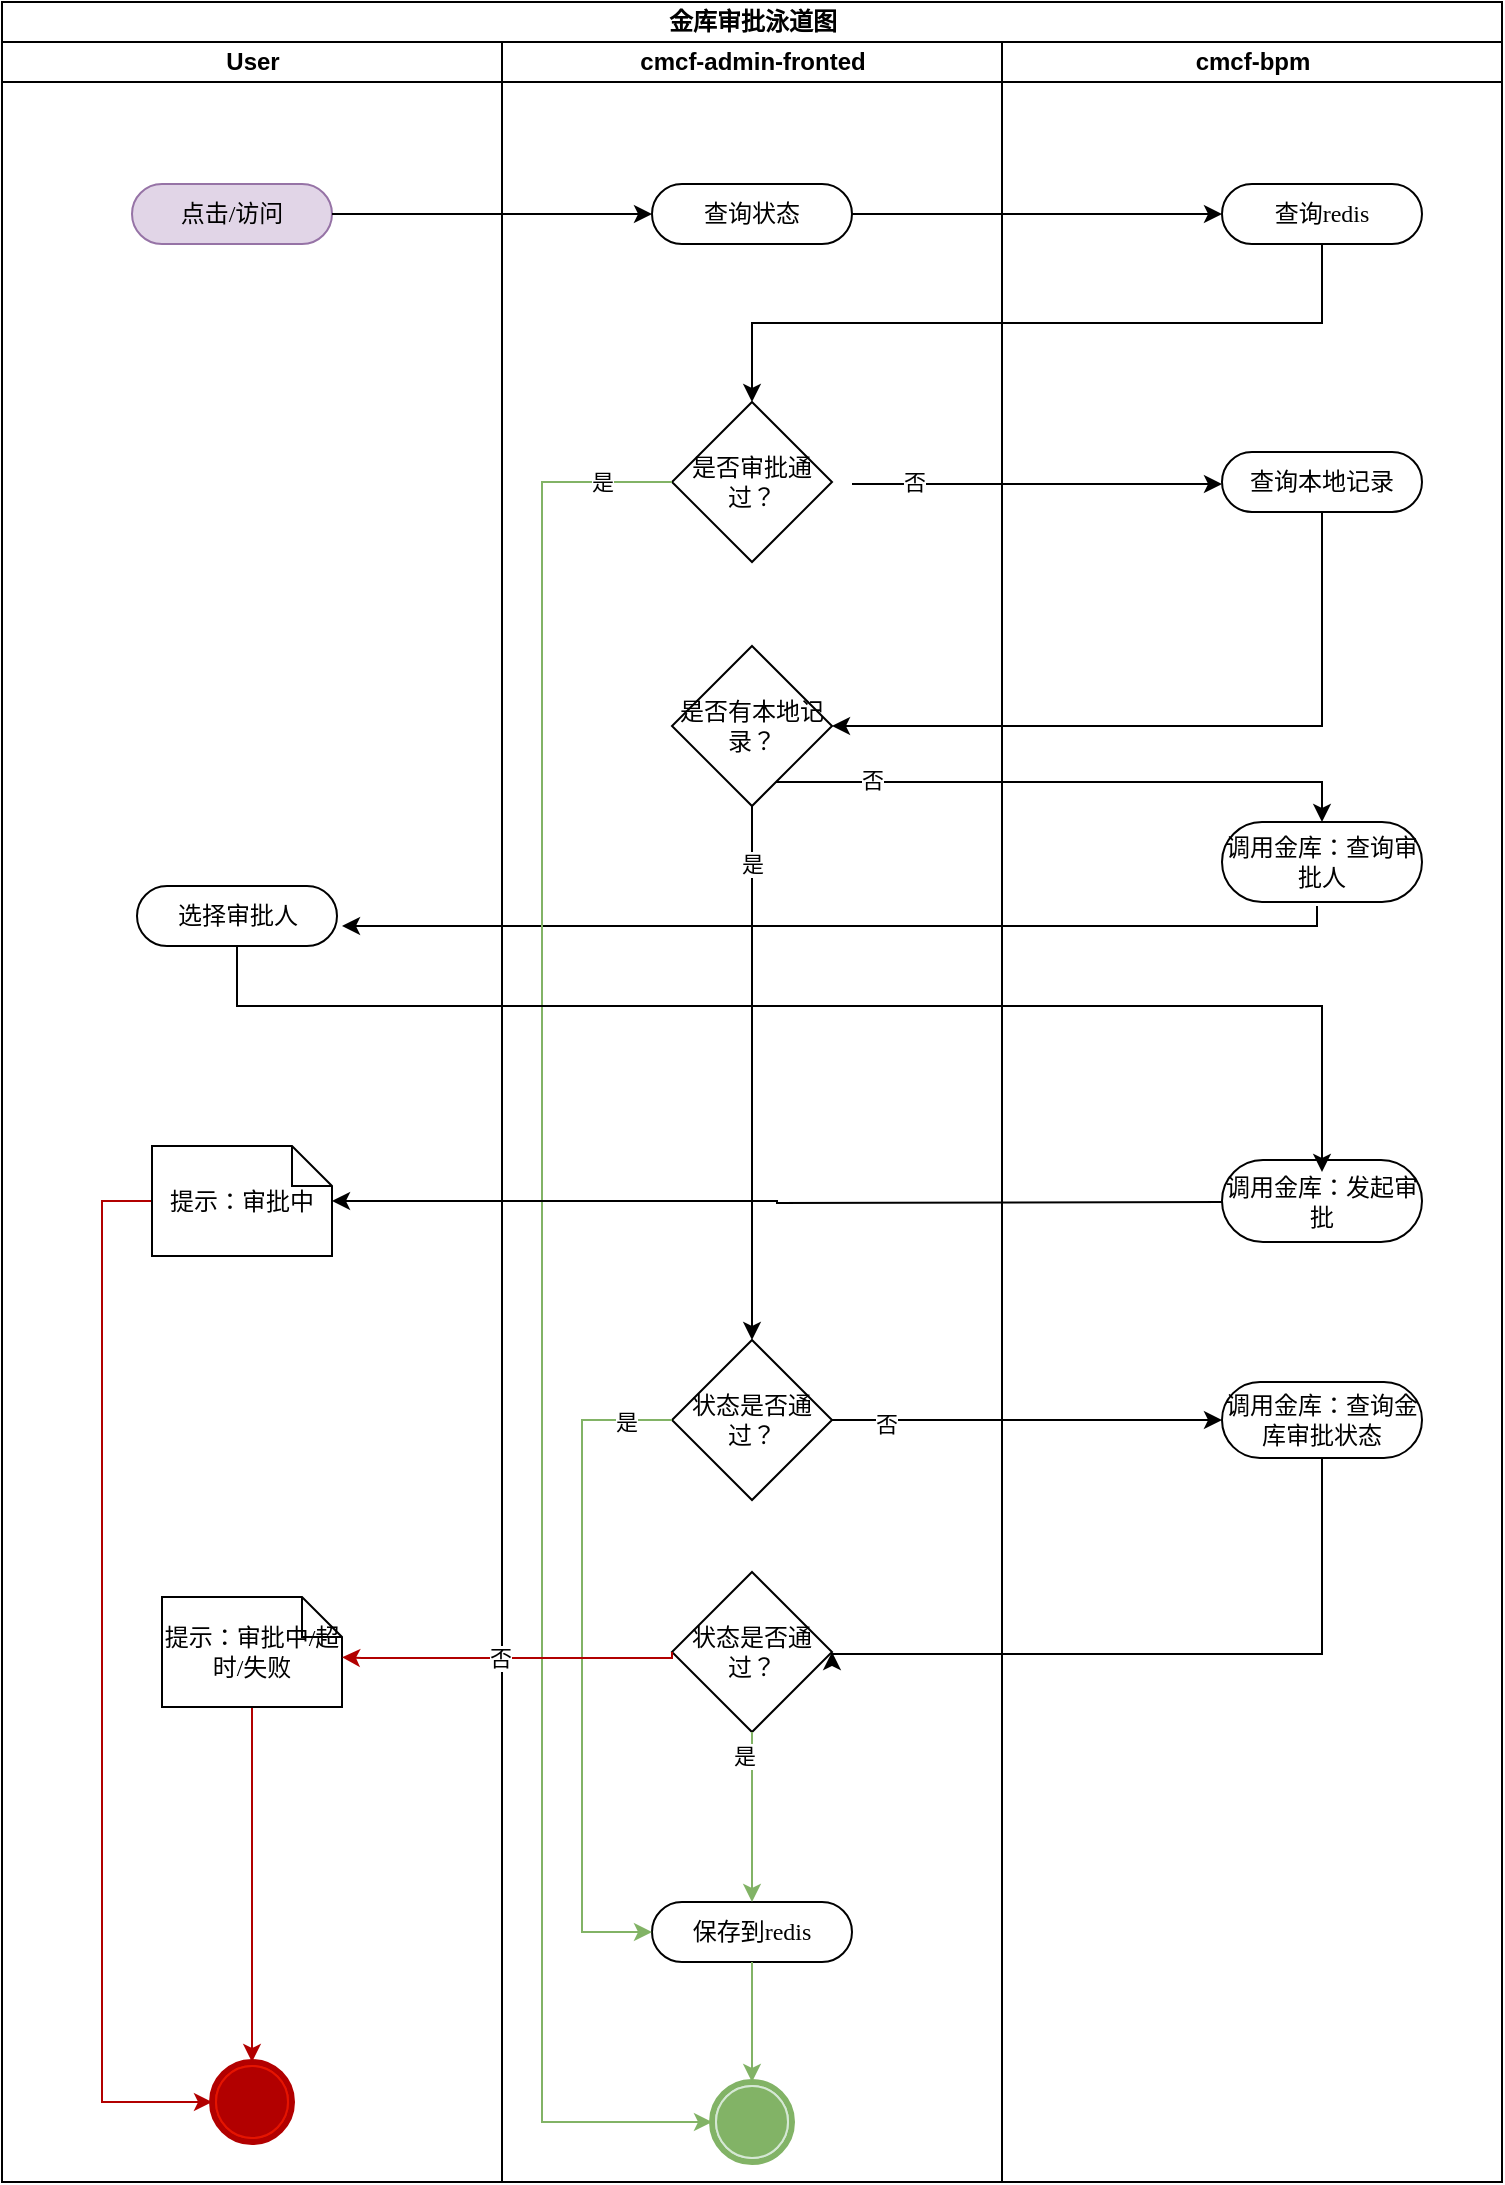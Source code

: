 <mxfile version="24.4.0" type="github">
  <diagram name="Page-1" id="0783ab3e-0a74-02c8-0abd-f7b4e66b4bec">
    <mxGraphModel dx="794" dy="420" grid="1" gridSize="10" guides="1" tooltips="1" connect="1" arrows="1" fold="1" page="1" pageScale="1" pageWidth="850" pageHeight="1100" background="none" math="0" shadow="0">
      <root>
        <mxCell id="0" />
        <mxCell id="1" parent="0" />
        <mxCell id="1c1d494c118603dd-1" value="金库审批泳道图" style="swimlane;html=1;childLayout=stackLayout;startSize=20;rounded=0;shadow=0;comic=0;labelBackgroundColor=none;strokeWidth=1;fontFamily=Verdana;fontSize=12;align=center;" parent="1" vertex="1">
          <mxGeometry x="40" y="20" width="750" height="1090" as="geometry" />
        </mxCell>
        <mxCell id="1c1d494c118603dd-2" value="User" style="swimlane;html=1;startSize=20;" parent="1c1d494c118603dd-1" vertex="1">
          <mxGeometry y="20" width="250" height="1070" as="geometry" />
        </mxCell>
        <mxCell id="DOQiQ23jEqSkroOvc0YG-3" value="点击/访问" style="rounded=1;whiteSpace=wrap;html=1;shadow=0;comic=0;labelBackgroundColor=none;strokeWidth=1;fontFamily=Verdana;fontSize=12;align=center;arcSize=50;fillColor=#e1d5e7;strokeColor=#9673a6;" vertex="1" parent="1c1d494c118603dd-2">
          <mxGeometry x="65" y="71" width="100" height="30" as="geometry" />
        </mxCell>
        <mxCell id="DOQiQ23jEqSkroOvc0YG-29" value="选择审批人" style="rounded=1;whiteSpace=wrap;html=1;shadow=0;comic=0;labelBackgroundColor=none;strokeWidth=1;fontFamily=Verdana;fontSize=12;align=center;arcSize=50;" vertex="1" parent="1c1d494c118603dd-2">
          <mxGeometry x="67.5" y="422" width="100" height="30" as="geometry" />
        </mxCell>
        <mxCell id="DOQiQ23jEqSkroOvc0YG-60" style="edgeStyle=orthogonalEdgeStyle;rounded=0;orthogonalLoop=1;jettySize=auto;html=1;entryX=0;entryY=0.5;entryDx=0;entryDy=0;fillColor=#e51400;strokeColor=#B20000;" edge="1" parent="1c1d494c118603dd-2" source="1c1d494c118603dd-23" target="DOQiQ23jEqSkroOvc0YG-58">
          <mxGeometry relative="1" as="geometry">
            <Array as="points">
              <mxPoint x="50" y="580" />
              <mxPoint x="50" y="1030" />
            </Array>
          </mxGeometry>
        </mxCell>
        <mxCell id="1c1d494c118603dd-23" value="提示：审批中" style="shape=note;whiteSpace=wrap;html=1;rounded=0;shadow=0;comic=0;labelBackgroundColor=none;strokeWidth=1;fontFamily=Verdana;fontSize=12;align=center;size=20;" parent="1c1d494c118603dd-2" vertex="1">
          <mxGeometry x="75" y="552" width="90" height="55" as="geometry" />
        </mxCell>
        <mxCell id="DOQiQ23jEqSkroOvc0YG-59" style="edgeStyle=orthogonalEdgeStyle;rounded=0;orthogonalLoop=1;jettySize=auto;html=1;fillColor=#e51400;strokeColor=#B20000;" edge="1" parent="1c1d494c118603dd-2" source="DOQiQ23jEqSkroOvc0YG-42" target="DOQiQ23jEqSkroOvc0YG-58">
          <mxGeometry relative="1" as="geometry" />
        </mxCell>
        <mxCell id="DOQiQ23jEqSkroOvc0YG-42" value="提示：审批中/超时/失败" style="shape=note;whiteSpace=wrap;html=1;rounded=0;shadow=0;comic=0;labelBackgroundColor=none;strokeWidth=1;fontFamily=Verdana;fontSize=12;align=center;size=20;" vertex="1" parent="1c1d494c118603dd-2">
          <mxGeometry x="80" y="777.5" width="90" height="55" as="geometry" />
        </mxCell>
        <mxCell id="DOQiQ23jEqSkroOvc0YG-58" value="" style="shape=mxgraph.bpmn.shape;html=1;verticalLabelPosition=bottom;labelBackgroundColor=#ffffff;verticalAlign=top;perimeter=ellipsePerimeter;outline=end;symbol=terminate;rounded=0;shadow=0;comic=0;strokeWidth=1;fontFamily=Verdana;fontSize=12;align=center;fillColor=#e51400;fontColor=#ffffff;strokeColor=#B20000;" vertex="1" parent="1c1d494c118603dd-2">
          <mxGeometry x="105" y="1010" width="40" height="40" as="geometry" />
        </mxCell>
        <mxCell id="DOQiQ23jEqSkroOvc0YG-4" style="edgeStyle=orthogonalEdgeStyle;rounded=0;orthogonalLoop=1;jettySize=auto;html=1;entryX=0;entryY=0.5;entryDx=0;entryDy=0;" edge="1" parent="1c1d494c118603dd-1" source="DOQiQ23jEqSkroOvc0YG-3" target="DOQiQ23jEqSkroOvc0YG-46">
          <mxGeometry relative="1" as="geometry" />
        </mxCell>
        <mxCell id="1c1d494c118603dd-3" value="cmcf-admin-fronted" style="swimlane;html=1;startSize=20;" parent="1c1d494c118603dd-1" vertex="1">
          <mxGeometry x="250" y="20" width="250" height="1070" as="geometry" />
        </mxCell>
        <mxCell id="DOQiQ23jEqSkroOvc0YG-23" style="edgeStyle=orthogonalEdgeStyle;rounded=0;orthogonalLoop=1;jettySize=auto;html=1;" edge="1" parent="1c1d494c118603dd-3" source="DOQiQ23jEqSkroOvc0YG-6" target="DOQiQ23jEqSkroOvc0YG-22">
          <mxGeometry relative="1" as="geometry" />
        </mxCell>
        <mxCell id="DOQiQ23jEqSkroOvc0YG-24" value="是" style="edgeLabel;html=1;align=center;verticalAlign=middle;resizable=0;points=[];" vertex="1" connectable="0" parent="DOQiQ23jEqSkroOvc0YG-23">
          <mxGeometry x="-0.418" y="-1" relative="1" as="geometry">
            <mxPoint x="1" y="-49" as="offset" />
          </mxGeometry>
        </mxCell>
        <mxCell id="DOQiQ23jEqSkroOvc0YG-6" value="是否有本地记录？" style="rhombus;whiteSpace=wrap;html=1;" vertex="1" parent="1c1d494c118603dd-3">
          <mxGeometry x="85" y="302" width="80" height="80" as="geometry" />
        </mxCell>
        <mxCell id="DOQiQ23jEqSkroOvc0YG-22" value="状态是否通过？" style="rhombus;whiteSpace=wrap;html=1;" vertex="1" parent="1c1d494c118603dd-3">
          <mxGeometry x="85" y="649" width="80" height="80" as="geometry" />
        </mxCell>
        <mxCell id="DOQiQ23jEqSkroOvc0YG-28" style="edgeStyle=orthogonalEdgeStyle;rounded=0;orthogonalLoop=1;jettySize=auto;html=1;" edge="1" parent="1c1d494c118603dd-3">
          <mxGeometry relative="1" as="geometry">
            <mxPoint x="407.5" y="432" as="sourcePoint" />
            <mxPoint x="-80" y="442" as="targetPoint" />
            <Array as="points">
              <mxPoint x="408" y="442" />
            </Array>
          </mxGeometry>
        </mxCell>
        <mxCell id="DOQiQ23jEqSkroOvc0YG-38" value="状态是否通过？" style="rhombus;whiteSpace=wrap;html=1;" vertex="1" parent="1c1d494c118603dd-3">
          <mxGeometry x="85" y="765" width="80" height="80" as="geometry" />
        </mxCell>
        <mxCell id="DOQiQ23jEqSkroOvc0YG-46" value="查询状态" style="rounded=1;whiteSpace=wrap;html=1;shadow=0;comic=0;labelBackgroundColor=none;strokeWidth=1;fontFamily=Verdana;fontSize=12;align=center;arcSize=50;" vertex="1" parent="1c1d494c118603dd-3">
          <mxGeometry x="75" y="71" width="100" height="30" as="geometry" />
        </mxCell>
        <mxCell id="DOQiQ23jEqSkroOvc0YG-47" value="是否审批通过？" style="rhombus;whiteSpace=wrap;html=1;" vertex="1" parent="1c1d494c118603dd-3">
          <mxGeometry x="85" y="180" width="80" height="80" as="geometry" />
        </mxCell>
        <mxCell id="DOQiQ23jEqSkroOvc0YG-56" value="保存到redis" style="rounded=1;whiteSpace=wrap;html=1;shadow=0;comic=0;labelBackgroundColor=none;strokeWidth=1;fontFamily=Verdana;fontSize=12;align=center;arcSize=50;" vertex="1" parent="1c1d494c118603dd-3">
          <mxGeometry x="75" y="930" width="100" height="30" as="geometry" />
        </mxCell>
        <mxCell id="DOQiQ23jEqSkroOvc0YG-40" style="edgeStyle=orthogonalEdgeStyle;rounded=0;orthogonalLoop=1;jettySize=auto;html=1;fillColor=#d5e8d4;strokeColor=#82b366;entryX=0.5;entryY=0;entryDx=0;entryDy=0;exitX=0.5;exitY=1;exitDx=0;exitDy=0;" edge="1" parent="1c1d494c118603dd-3" source="DOQiQ23jEqSkroOvc0YG-38" target="DOQiQ23jEqSkroOvc0YG-56">
          <mxGeometry relative="1" as="geometry">
            <Array as="points">
              <mxPoint x="125" y="920" />
              <mxPoint x="125" y="920" />
            </Array>
          </mxGeometry>
        </mxCell>
        <mxCell id="DOQiQ23jEqSkroOvc0YG-41" value="是" style="edgeLabel;html=1;align=center;verticalAlign=middle;resizable=0;points=[];" vertex="1" connectable="0" parent="DOQiQ23jEqSkroOvc0YG-40">
          <mxGeometry x="-0.715" y="-4" relative="1" as="geometry">
            <mxPoint as="offset" />
          </mxGeometry>
        </mxCell>
        <mxCell id="DOQiQ23jEqSkroOvc0YG-33" style="edgeStyle=orthogonalEdgeStyle;rounded=0;orthogonalLoop=1;jettySize=auto;html=1;entryX=0;entryY=0.5;entryDx=0;entryDy=0;exitX=0;exitY=0.5;exitDx=0;exitDy=0;fillColor=#d5e8d4;strokeColor=#82b366;" edge="1" parent="1c1d494c118603dd-3" source="DOQiQ23jEqSkroOvc0YG-22" target="DOQiQ23jEqSkroOvc0YG-56">
          <mxGeometry relative="1" as="geometry">
            <mxPoint x="-60" y="972" as="targetPoint" />
            <Array as="points">
              <mxPoint x="40" y="689" />
              <mxPoint x="40" y="945" />
            </Array>
          </mxGeometry>
        </mxCell>
        <mxCell id="DOQiQ23jEqSkroOvc0YG-34" value="是" style="edgeLabel;html=1;align=center;verticalAlign=middle;resizable=0;points=[];" vertex="1" connectable="0" parent="DOQiQ23jEqSkroOvc0YG-33">
          <mxGeometry x="-0.86" y="1" relative="1" as="geometry">
            <mxPoint as="offset" />
          </mxGeometry>
        </mxCell>
        <mxCell id="60571a20871a0731-5" value="" style="shape=mxgraph.bpmn.shape;html=1;verticalLabelPosition=bottom;labelBackgroundColor=#ffffff;verticalAlign=top;perimeter=ellipsePerimeter;outline=end;symbol=terminate;rounded=0;shadow=0;comic=0;strokeWidth=1;fontFamily=Verdana;fontSize=12;align=center;fillColor=#d5e8d4;strokeColor=#82b366;" parent="1c1d494c118603dd-3" vertex="1">
          <mxGeometry x="105" y="1020" width="40" height="40" as="geometry" />
        </mxCell>
        <mxCell id="DOQiQ23jEqSkroOvc0YG-54" style="edgeStyle=orthogonalEdgeStyle;rounded=0;orthogonalLoop=1;jettySize=auto;html=1;entryX=0;entryY=0.5;entryDx=0;entryDy=0;fillColor=#d5e8d4;strokeColor=#82b366;" edge="1" parent="1c1d494c118603dd-3" source="DOQiQ23jEqSkroOvc0YG-47" target="60571a20871a0731-5">
          <mxGeometry relative="1" as="geometry">
            <mxPoint x="-230" y="1020" as="targetPoint" />
            <Array as="points">
              <mxPoint x="20" y="220" />
              <mxPoint x="20" y="1040" />
            </Array>
          </mxGeometry>
        </mxCell>
        <mxCell id="DOQiQ23jEqSkroOvc0YG-55" value="是" style="edgeLabel;html=1;align=center;verticalAlign=middle;resizable=0;points=[];" vertex="1" connectable="0" parent="DOQiQ23jEqSkroOvc0YG-54">
          <mxGeometry x="-0.927" relative="1" as="geometry">
            <mxPoint as="offset" />
          </mxGeometry>
        </mxCell>
        <mxCell id="DOQiQ23jEqSkroOvc0YG-57" style="edgeStyle=orthogonalEdgeStyle;rounded=0;orthogonalLoop=1;jettySize=auto;html=1;fillColor=#d5e8d4;strokeColor=#82b366;" edge="1" parent="1c1d494c118603dd-3" source="DOQiQ23jEqSkroOvc0YG-56" target="60571a20871a0731-5">
          <mxGeometry relative="1" as="geometry" />
        </mxCell>
        <mxCell id="1c1d494c118603dd-4" value="cmcf-bpm" style="swimlane;html=1;startSize=20;" parent="1c1d494c118603dd-1" vertex="1">
          <mxGeometry x="500" y="20" width="250" height="1070" as="geometry" />
        </mxCell>
        <mxCell id="DOQiQ23jEqSkroOvc0YG-8" value="查询本地记录" style="rounded=1;whiteSpace=wrap;html=1;shadow=0;comic=0;labelBackgroundColor=none;strokeWidth=1;fontFamily=Verdana;fontSize=12;align=center;arcSize=50;" vertex="1" parent="1c1d494c118603dd-4">
          <mxGeometry x="110" y="205" width="100" height="30" as="geometry" />
        </mxCell>
        <mxCell id="DOQiQ23jEqSkroOvc0YG-9" value="调用金库：查询审批人" style="rounded=1;whiteSpace=wrap;html=1;shadow=0;comic=0;labelBackgroundColor=none;strokeWidth=1;fontFamily=Verdana;fontSize=12;align=center;arcSize=50;" vertex="1" parent="1c1d494c118603dd-4">
          <mxGeometry x="110" y="390" width="100" height="40" as="geometry" />
        </mxCell>
        <mxCell id="DOQiQ23jEqSkroOvc0YG-10" value="调用金库：发起审批" style="rounded=1;whiteSpace=wrap;html=1;shadow=0;comic=0;labelBackgroundColor=none;strokeWidth=1;fontFamily=Verdana;fontSize=12;align=center;arcSize=50;" vertex="1" parent="1c1d494c118603dd-4">
          <mxGeometry x="110" y="559" width="100" height="41" as="geometry" />
        </mxCell>
        <mxCell id="DOQiQ23jEqSkroOvc0YG-35" value="调用金库：查询金库审批状态" style="rounded=1;whiteSpace=wrap;html=1;shadow=0;comic=0;labelBackgroundColor=none;strokeWidth=1;fontFamily=Verdana;fontSize=12;align=center;arcSize=50;" vertex="1" parent="1c1d494c118603dd-4">
          <mxGeometry x="110" y="670" width="100" height="38" as="geometry" />
        </mxCell>
        <mxCell id="DOQiQ23jEqSkroOvc0YG-61" value="查询redis" style="rounded=1;whiteSpace=wrap;html=1;shadow=0;comic=0;labelBackgroundColor=none;strokeWidth=1;fontFamily=Verdana;fontSize=12;align=center;arcSize=50;" vertex="1" parent="1c1d494c118603dd-4">
          <mxGeometry x="110" y="71" width="100" height="30" as="geometry" />
        </mxCell>
        <mxCell id="DOQiQ23jEqSkroOvc0YG-11" style="edgeStyle=orthogonalEdgeStyle;rounded=0;orthogonalLoop=1;jettySize=auto;html=1;entryX=0;entryY=0.5;entryDx=0;entryDy=0;" edge="1" parent="1c1d494c118603dd-1">
          <mxGeometry relative="1" as="geometry">
            <mxPoint x="425" y="241" as="sourcePoint" />
            <mxPoint x="610" y="241" as="targetPoint" />
          </mxGeometry>
        </mxCell>
        <mxCell id="DOQiQ23jEqSkroOvc0YG-50" value="否" style="edgeLabel;html=1;align=center;verticalAlign=middle;resizable=0;points=[];" vertex="1" connectable="0" parent="DOQiQ23jEqSkroOvc0YG-11">
          <mxGeometry x="-0.665" y="1" relative="1" as="geometry">
            <mxPoint as="offset" />
          </mxGeometry>
        </mxCell>
        <mxCell id="DOQiQ23jEqSkroOvc0YG-12" style="edgeStyle=orthogonalEdgeStyle;rounded=0;orthogonalLoop=1;jettySize=auto;html=1;entryX=1;entryY=0.5;entryDx=0;entryDy=0;exitX=0.5;exitY=1;exitDx=0;exitDy=0;" edge="1" parent="1c1d494c118603dd-1" source="DOQiQ23jEqSkroOvc0YG-8" target="DOQiQ23jEqSkroOvc0YG-6">
          <mxGeometry relative="1" as="geometry">
            <mxPoint x="660" y="292" as="sourcePoint" />
            <Array as="points">
              <mxPoint x="660" y="362" />
            </Array>
          </mxGeometry>
        </mxCell>
        <mxCell id="DOQiQ23jEqSkroOvc0YG-30" style="edgeStyle=orthogonalEdgeStyle;rounded=0;orthogonalLoop=1;jettySize=auto;html=1;entryX=0.5;entryY=0;entryDx=0;entryDy=0;" edge="1" parent="1c1d494c118603dd-1" source="DOQiQ23jEqSkroOvc0YG-29">
          <mxGeometry relative="1" as="geometry">
            <mxPoint x="660" y="585" as="targetPoint" />
            <Array as="points">
              <mxPoint x="118" y="502" />
              <mxPoint x="660" y="502" />
            </Array>
          </mxGeometry>
        </mxCell>
        <mxCell id="DOQiQ23jEqSkroOvc0YG-31" style="edgeStyle=orthogonalEdgeStyle;rounded=0;orthogonalLoop=1;jettySize=auto;html=1;" edge="1" parent="1c1d494c118603dd-1" target="1c1d494c118603dd-23">
          <mxGeometry relative="1" as="geometry">
            <mxPoint x="610" y="600" as="sourcePoint" />
          </mxGeometry>
        </mxCell>
        <mxCell id="DOQiQ23jEqSkroOvc0YG-36" style="edgeStyle=orthogonalEdgeStyle;rounded=0;orthogonalLoop=1;jettySize=auto;html=1;" edge="1" parent="1c1d494c118603dd-1" source="DOQiQ23jEqSkroOvc0YG-22">
          <mxGeometry relative="1" as="geometry">
            <mxPoint x="610" y="709" as="targetPoint" />
          </mxGeometry>
        </mxCell>
        <mxCell id="DOQiQ23jEqSkroOvc0YG-37" value="否" style="edgeLabel;html=1;align=center;verticalAlign=middle;resizable=0;points=[];" vertex="1" connectable="0" parent="DOQiQ23jEqSkroOvc0YG-36">
          <mxGeometry x="-0.723" y="-2" relative="1" as="geometry">
            <mxPoint as="offset" />
          </mxGeometry>
        </mxCell>
        <mxCell id="DOQiQ23jEqSkroOvc0YG-39" style="edgeStyle=orthogonalEdgeStyle;rounded=0;orthogonalLoop=1;jettySize=auto;html=1;entryX=1;entryY=0.5;entryDx=0;entryDy=0;exitX=0.5;exitY=1;exitDx=0;exitDy=0;" edge="1" parent="1c1d494c118603dd-1" source="DOQiQ23jEqSkroOvc0YG-35" target="DOQiQ23jEqSkroOvc0YG-38">
          <mxGeometry relative="1" as="geometry">
            <mxPoint x="650" y="724" as="sourcePoint" />
            <mxPoint x="410" y="826" as="targetPoint" />
            <Array as="points">
              <mxPoint x="660" y="826" />
            </Array>
          </mxGeometry>
        </mxCell>
        <mxCell id="DOQiQ23jEqSkroOvc0YG-43" style="edgeStyle=orthogonalEdgeStyle;rounded=0;orthogonalLoop=1;jettySize=auto;html=1;exitX=0;exitY=0.5;exitDx=0;exitDy=0;fillColor=#e51400;strokeColor=#B20000;entryX=1;entryY=0.548;entryDx=0;entryDy=0;entryPerimeter=0;" edge="1" parent="1c1d494c118603dd-1" source="DOQiQ23jEqSkroOvc0YG-38" target="DOQiQ23jEqSkroOvc0YG-42">
          <mxGeometry relative="1" as="geometry">
            <mxPoint x="180" y="822" as="targetPoint" />
            <Array as="points">
              <mxPoint x="335" y="828" />
              <mxPoint x="180" y="828" />
            </Array>
          </mxGeometry>
        </mxCell>
        <mxCell id="DOQiQ23jEqSkroOvc0YG-44" value="否" style="edgeLabel;html=1;align=center;verticalAlign=middle;resizable=0;points=[];" vertex="1" connectable="0" parent="DOQiQ23jEqSkroOvc0YG-43">
          <mxGeometry x="-0.597" y="2" relative="1" as="geometry">
            <mxPoint x="-55" y="-2" as="offset" />
          </mxGeometry>
        </mxCell>
        <mxCell id="DOQiQ23jEqSkroOvc0YG-51" style="edgeStyle=orthogonalEdgeStyle;rounded=0;orthogonalLoop=1;jettySize=auto;html=1;entryX=0.5;entryY=0;entryDx=0;entryDy=0;" edge="1" parent="1c1d494c118603dd-1" source="DOQiQ23jEqSkroOvc0YG-6" target="DOQiQ23jEqSkroOvc0YG-9">
          <mxGeometry relative="1" as="geometry">
            <mxPoint x="610" y="431" as="targetPoint" />
            <Array as="points">
              <mxPoint x="660" y="390" />
            </Array>
          </mxGeometry>
        </mxCell>
        <mxCell id="DOQiQ23jEqSkroOvc0YG-52" value="否" style="edgeLabel;html=1;align=center;verticalAlign=middle;resizable=0;points=[];" vertex="1" connectable="0" parent="DOQiQ23jEqSkroOvc0YG-51">
          <mxGeometry x="-0.676" y="1" relative="1" as="geometry">
            <mxPoint as="offset" />
          </mxGeometry>
        </mxCell>
        <mxCell id="DOQiQ23jEqSkroOvc0YG-49" style="edgeStyle=orthogonalEdgeStyle;rounded=0;orthogonalLoop=1;jettySize=auto;html=1;exitX=0.5;exitY=1;exitDx=0;exitDy=0;" edge="1" parent="1c1d494c118603dd-1" source="DOQiQ23jEqSkroOvc0YG-61" target="DOQiQ23jEqSkroOvc0YG-47">
          <mxGeometry relative="1" as="geometry" />
        </mxCell>
        <mxCell id="DOQiQ23jEqSkroOvc0YG-62" style="edgeStyle=orthogonalEdgeStyle;rounded=0;orthogonalLoop=1;jettySize=auto;html=1;entryX=0;entryY=0.5;entryDx=0;entryDy=0;" edge="1" parent="1c1d494c118603dd-1" source="DOQiQ23jEqSkroOvc0YG-46" target="DOQiQ23jEqSkroOvc0YG-61">
          <mxGeometry relative="1" as="geometry" />
        </mxCell>
      </root>
    </mxGraphModel>
  </diagram>
</mxfile>
